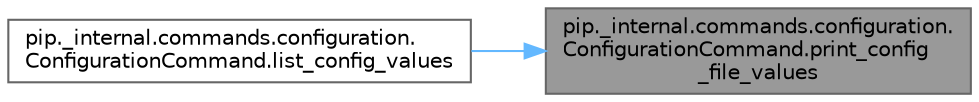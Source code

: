digraph "pip._internal.commands.configuration.ConfigurationCommand.print_config_file_values"
{
 // LATEX_PDF_SIZE
  bgcolor="transparent";
  edge [fontname=Helvetica,fontsize=10,labelfontname=Helvetica,labelfontsize=10];
  node [fontname=Helvetica,fontsize=10,shape=box,height=0.2,width=0.4];
  rankdir="RL";
  Node1 [id="Node000001",label="pip._internal.commands.configuration.\lConfigurationCommand.print_config\l_file_values",height=0.2,width=0.4,color="gray40", fillcolor="grey60", style="filled", fontcolor="black",tooltip=" "];
  Node1 -> Node2 [id="edge1_Node000001_Node000002",dir="back",color="steelblue1",style="solid",tooltip=" "];
  Node2 [id="Node000002",label="pip._internal.commands.configuration.\lConfigurationCommand.list_config_values",height=0.2,width=0.4,color="grey40", fillcolor="white", style="filled",URL="$classpip_1_1__internal_1_1commands_1_1configuration_1_1_configuration_command.html#ab7663f0a67ae778976922c34c559b732",tooltip=" "];
}
